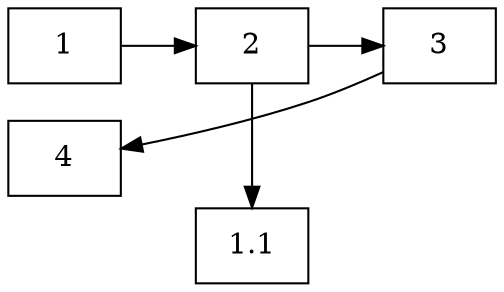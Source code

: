 digraph G { 
node[shape = box];
Nodo1[label=1];
Nodo2[label=2];
Nodo3[label=3];
Nodo4[label=4];
Nodo11[label = 1.1];

Nodo2 -> Nodo3;
Nodo1 -> Nodo2;
Nodo2 -> Nodo11 [constraint = false]; 
Nodo3 -> Nodo4 [constraint = false];

{rank=same; Nodo2; Nodo11}

rankdir = LR;
}